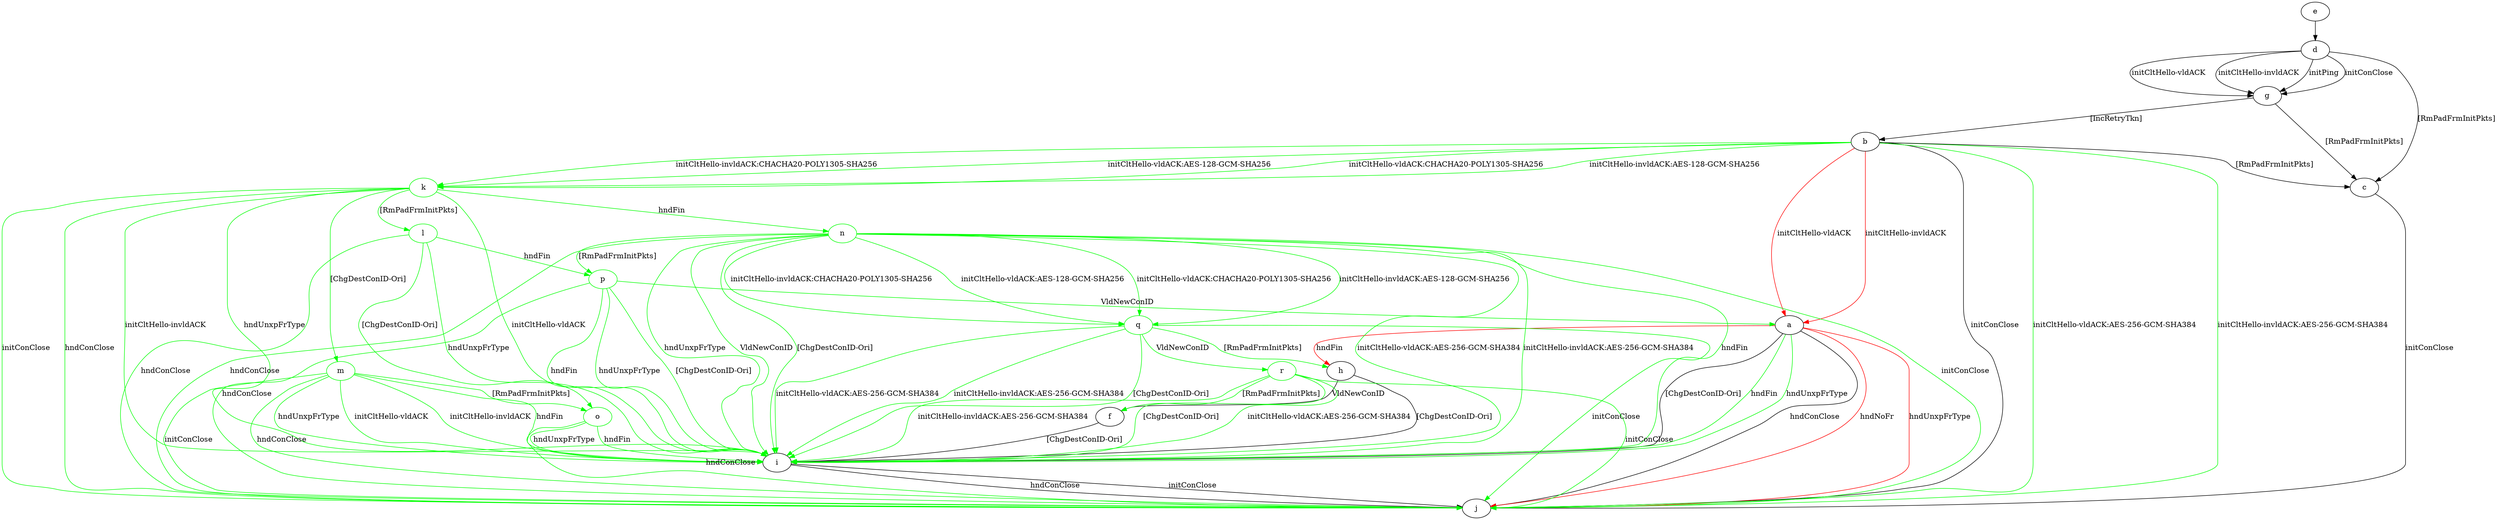 digraph "" {
	a -> h	[key=0,
		color=red,
		label="hndFin "];
	a -> i	[key=0,
		label="[ChgDestConID-Ori] "];
	a -> i	[key=1,
		color=green,
		label="hndFin "];
	a -> i	[key=2,
		color=green,
		label="hndUnxpFrType "];
	a -> j	[key=0,
		label="hndConClose "];
	a -> j	[key=1,
		color=red,
		label="hndNoFr "];
	a -> j	[key=2,
		color=red,
		label="hndUnxpFrType "];
	b -> a	[key=0,
		color=red,
		label="initCltHello-vldACK "];
	b -> a	[key=1,
		color=red,
		label="initCltHello-invldACK "];
	b -> c	[key=0,
		label="[RmPadFrmInitPkts] "];
	b -> j	[key=0,
		label="initConClose "];
	b -> j	[key=1,
		color=green,
		label="initCltHello-vldACK:AES-256-GCM-SHA384 "];
	b -> j	[key=2,
		color=green,
		label="initCltHello-invldACK:AES-256-GCM-SHA384 "];
	k	[color=green];
	b -> k	[key=0,
		color=green,
		label="initCltHello-vldACK:AES-128-GCM-SHA256 "];
	b -> k	[key=1,
		color=green,
		label="initCltHello-vldACK:CHACHA20-POLY1305-SHA256 "];
	b -> k	[key=2,
		color=green,
		label="initCltHello-invldACK:AES-128-GCM-SHA256 "];
	b -> k	[key=3,
		color=green,
		label="initCltHello-invldACK:CHACHA20-POLY1305-SHA256 "];
	c -> j	[key=0,
		label="initConClose "];
	d -> c	[key=0,
		label="[RmPadFrmInitPkts] "];
	d -> g	[key=0,
		label="initPing "];
	d -> g	[key=1,
		label="initConClose "];
	d -> g	[key=2,
		label="initCltHello-vldACK "];
	d -> g	[key=3,
		label="initCltHello-invldACK "];
	e -> d	[key=0];
	f -> i	[key=0,
		label="[ChgDestConID-Ori] "];
	g -> b	[key=0,
		label="[IncRetryTkn] "];
	g -> c	[key=0,
		label="[RmPadFrmInitPkts] "];
	h -> f	[key=0,
		label="VldNewConID "];
	h -> i	[key=0,
		label="[ChgDestConID-Ori] "];
	i -> j	[key=0,
		label="initConClose "];
	i -> j	[key=1,
		label="hndConClose "];
	k -> i	[key=0,
		color=green,
		label="initCltHello-vldACK "];
	k -> i	[key=1,
		color=green,
		label="initCltHello-invldACK "];
	k -> i	[key=2,
		color=green,
		label="hndUnxpFrType "];
	k -> j	[key=0,
		color=green,
		label="initConClose "];
	k -> j	[key=1,
		color=green,
		label="hndConClose "];
	l	[color=green];
	k -> l	[key=0,
		color=green,
		label="[RmPadFrmInitPkts] "];
	m	[color=green];
	k -> m	[key=0,
		color=green,
		label="[ChgDestConID-Ori] "];
	n	[color=green];
	k -> n	[key=0,
		color=green,
		label="hndFin "];
	l -> i	[key=0,
		color=green,
		label="hndUnxpFrType "];
	l -> j	[key=0,
		color=green,
		label="hndConClose "];
	o	[color=green];
	l -> o	[key=0,
		color=green,
		label="[ChgDestConID-Ori] "];
	p	[color=green];
	l -> p	[key=0,
		color=green,
		label="hndFin "];
	m -> i	[key=0,
		color=green,
		label="initCltHello-vldACK "];
	m -> i	[key=1,
		color=green,
		label="initCltHello-invldACK "];
	m -> i	[key=2,
		color=green,
		label="hndFin "];
	m -> i	[key=3,
		color=green,
		label="hndUnxpFrType "];
	m -> j	[key=0,
		color=green,
		label="initConClose "];
	m -> j	[key=1,
		color=green,
		label="hndConClose "];
	m -> o	[key=0,
		color=green,
		label="[RmPadFrmInitPkts] "];
	n -> i	[key=0,
		color=green,
		label="initCltHello-vldACK:AES-256-GCM-SHA384 "];
	n -> i	[key=1,
		color=green,
		label="initCltHello-invldACK:AES-256-GCM-SHA384 "];
	n -> i	[key=2,
		color=green,
		label="hndFin "];
	n -> i	[key=3,
		color=green,
		label="hndUnxpFrType "];
	n -> i	[key=4,
		color=green,
		label="VldNewConID "];
	n -> i	[key=5,
		color=green,
		label="[ChgDestConID-Ori] "];
	n -> j	[key=0,
		color=green,
		label="initConClose "];
	n -> j	[key=1,
		color=green,
		label="hndConClose "];
	n -> p	[key=0,
		color=green,
		label="[RmPadFrmInitPkts] "];
	q	[color=green];
	n -> q	[key=0,
		color=green,
		label="initCltHello-vldACK:AES-128-GCM-SHA256 "];
	n -> q	[key=1,
		color=green,
		label="initCltHello-vldACK:CHACHA20-POLY1305-SHA256 "];
	n -> q	[key=2,
		color=green,
		label="initCltHello-invldACK:AES-128-GCM-SHA256 "];
	n -> q	[key=3,
		color=green,
		label="initCltHello-invldACK:CHACHA20-POLY1305-SHA256 "];
	o -> i	[key=0,
		color=green,
		label="hndFin "];
	o -> i	[key=1,
		color=green,
		label="hndUnxpFrType "];
	o -> j	[key=0,
		color=green,
		label="hndConClose "];
	p -> a	[key=0,
		color=green,
		label="VldNewConID "];
	p -> i	[key=0,
		color=green,
		label="hndFin "];
	p -> i	[key=1,
		color=green,
		label="hndUnxpFrType "];
	p -> i	[key=2,
		color=green,
		label="[ChgDestConID-Ori] "];
	p -> j	[key=0,
		color=green,
		label="hndConClose "];
	q -> h	[key=0,
		color=green,
		label="[RmPadFrmInitPkts] "];
	q -> i	[key=0,
		color=green,
		label="initCltHello-vldACK:AES-256-GCM-SHA384 "];
	q -> i	[key=1,
		color=green,
		label="initCltHello-invldACK:AES-256-GCM-SHA384 "];
	q -> i	[key=2,
		color=green,
		label="[ChgDestConID-Ori] "];
	q -> j	[key=0,
		color=green,
		label="initConClose "];
	r	[color=green];
	q -> r	[key=0,
		color=green,
		label="VldNewConID "];
	r -> f	[key=0,
		color=green,
		label="[RmPadFrmInitPkts] "];
	r -> i	[key=0,
		color=green,
		label="initCltHello-vldACK:AES-256-GCM-SHA384 "];
	r -> i	[key=1,
		color=green,
		label="initCltHello-invldACK:AES-256-GCM-SHA384 "];
	r -> i	[key=2,
		color=green,
		label="[ChgDestConID-Ori] "];
	r -> j	[key=0,
		color=green,
		label="initConClose "];
}
